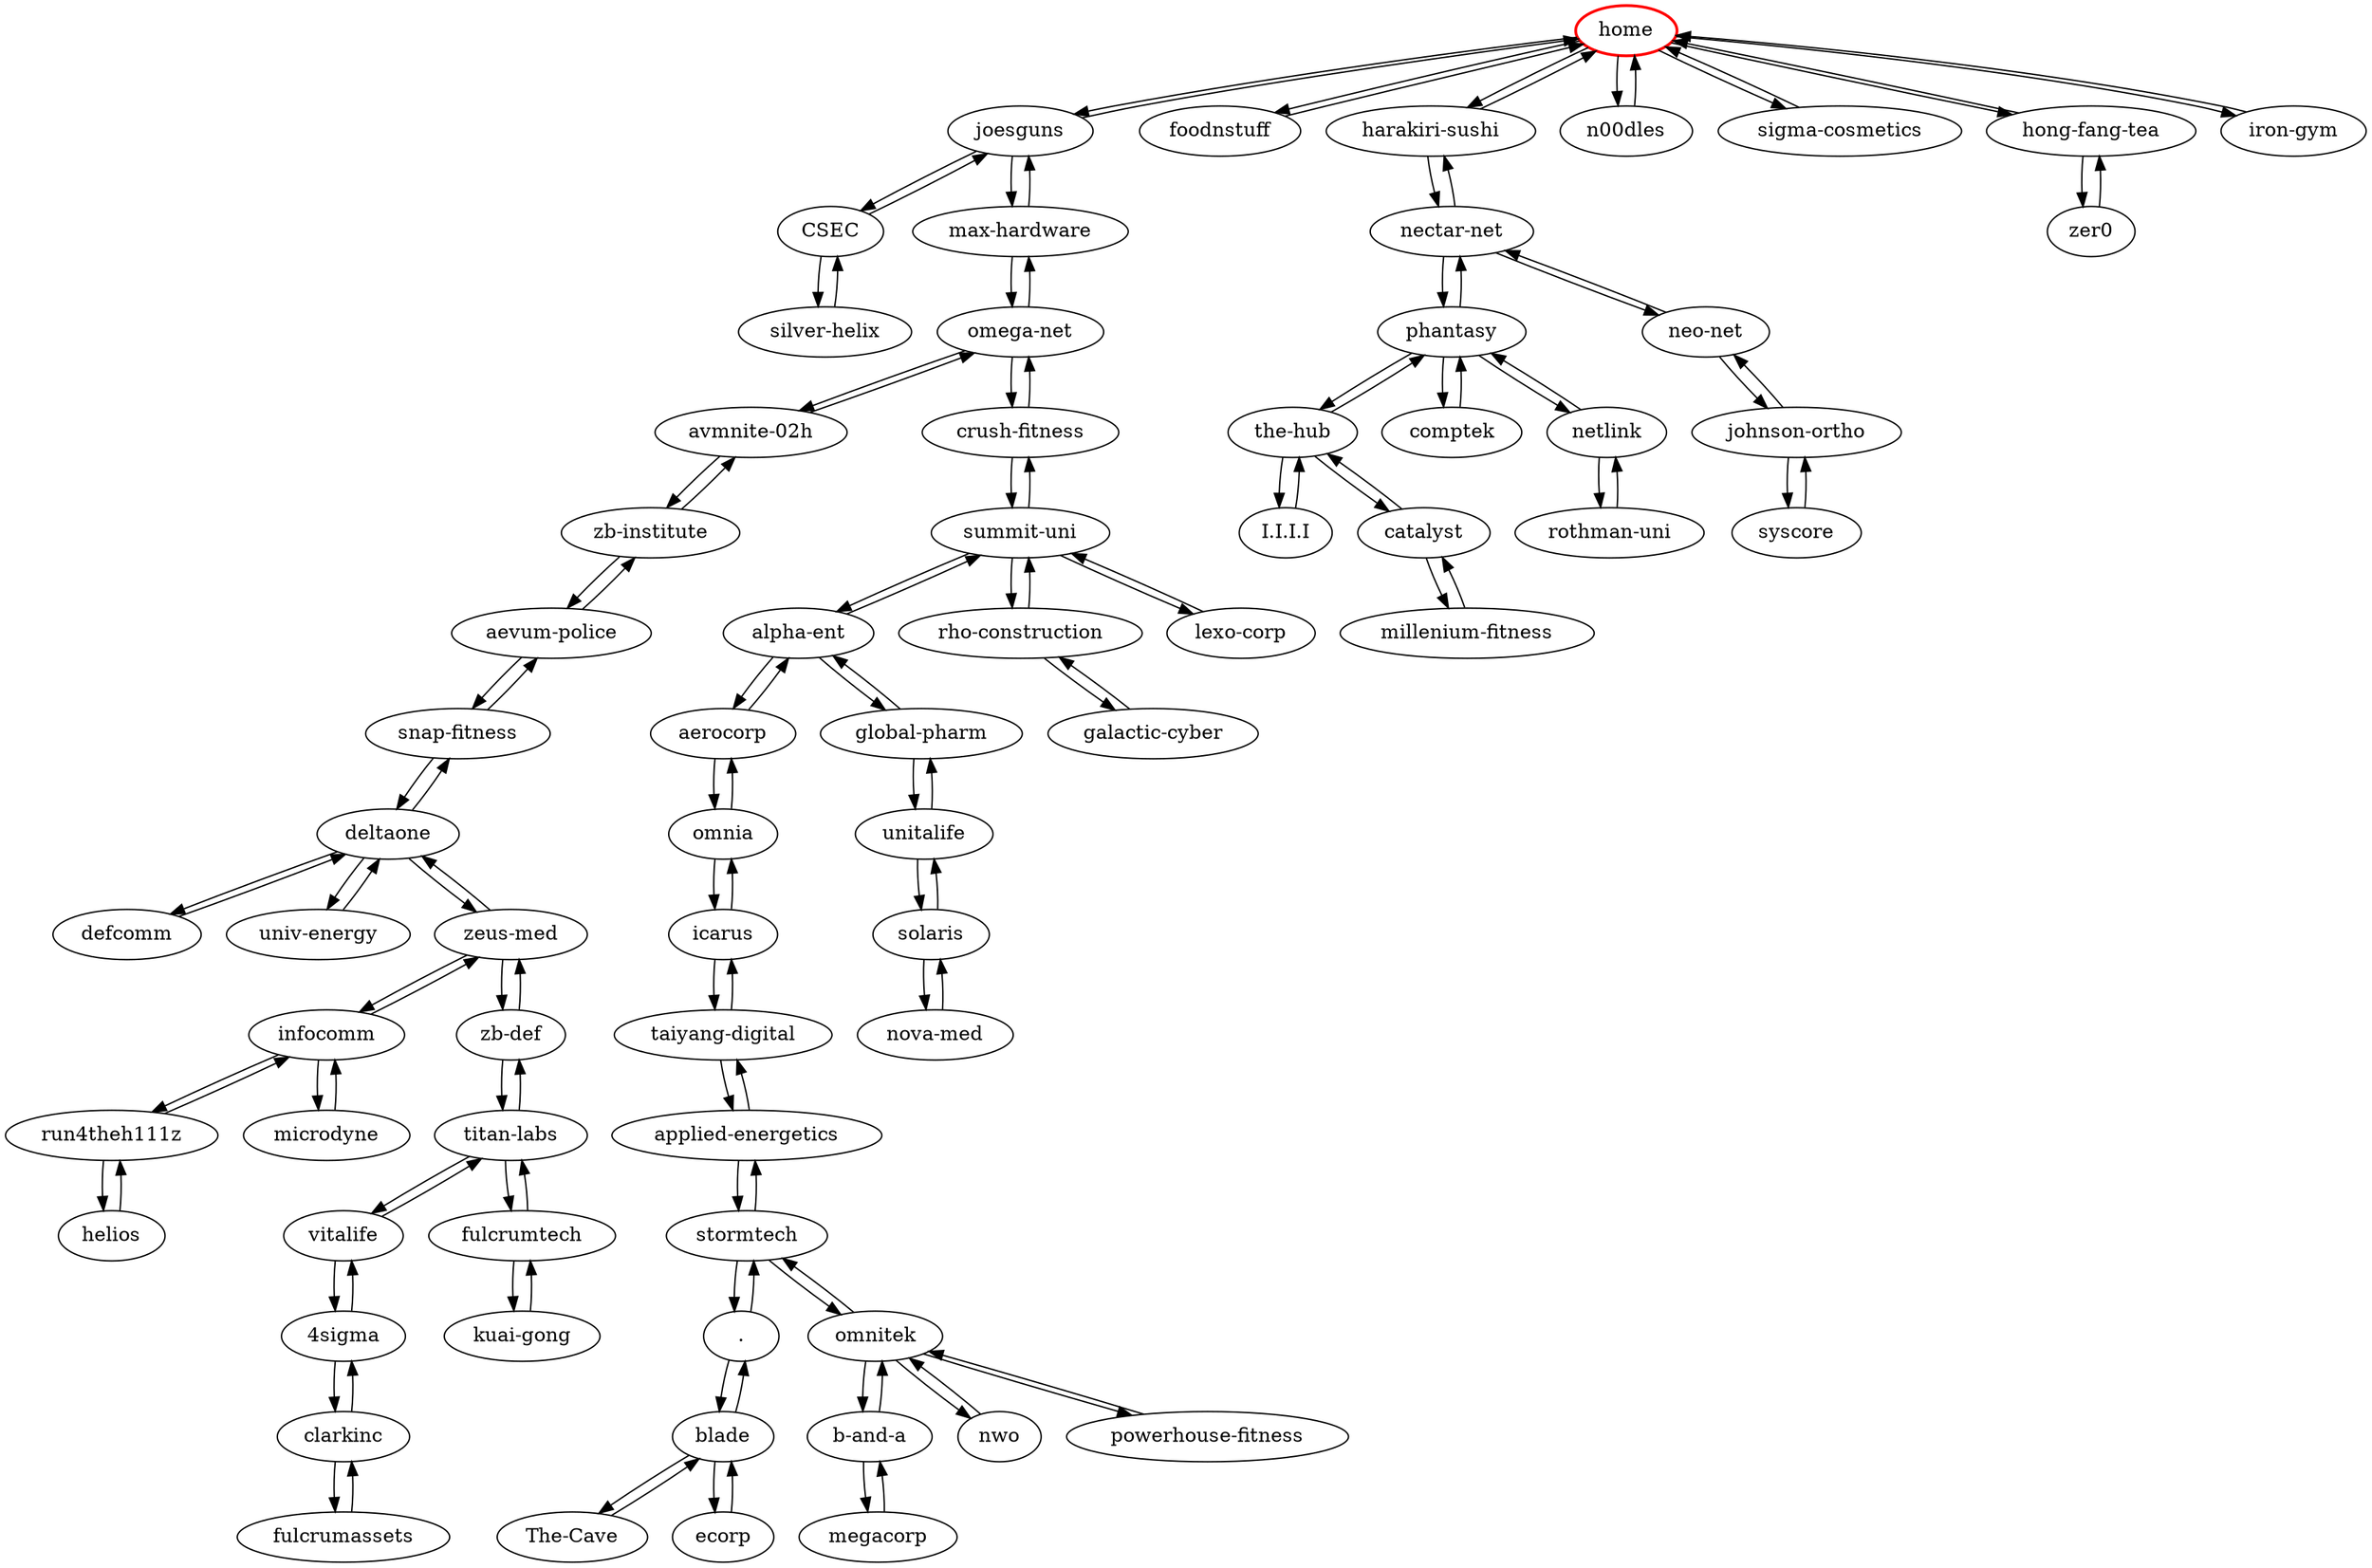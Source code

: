 digraph bitburner {
  "home" [style=bold; color=red]
"stormtech" -> "."

"blade" -> "."

"vitalife" -> "4sigma"

"clarkinc" -> "4sigma"

"joesguns" -> "CSEC"

"silver-helix" -> "CSEC"

"the-hub" -> "I.I.I.I"

"blade" -> "The-Cave"

"alpha-ent" -> "aerocorp"

"omnia" -> "aerocorp"

"zb-institute" -> "aevum-police"

"snap-fitness" -> "aevum-police"

"summit-uni" -> "alpha-ent"

"aerocorp" -> "alpha-ent"

"global-pharm" -> "alpha-ent"

"taiyang-digital" -> "applied-energetics"

"stormtech" -> "applied-energetics"

"omega-net" -> "avmnite-02h"

"zb-institute" -> "avmnite-02h"

"omnitek" -> "b-and-a"

"megacorp" -> "b-and-a"

"." -> "blade"

"ecorp" -> "blade"

"The-Cave" -> "blade"

"the-hub" -> "catalyst"

"millenium-fitness" -> "catalyst"

"4sigma" -> "clarkinc"

"fulcrumassets" -> "clarkinc"

"phantasy" -> "comptek"

"omega-net" -> "crush-fitness"

"summit-uni" -> "crush-fitness"

"deltaone" -> "defcomm"

"snap-fitness" -> "deltaone"

"defcomm" -> "deltaone"

"univ-energy" -> "deltaone"

"zeus-med" -> "deltaone"

"blade" -> "ecorp"

"home" -> "foodnstuff"

"clarkinc" -> "fulcrumassets"

"titan-labs" -> "fulcrumtech"

"kuai-gong" -> "fulcrumtech"

"rho-construction" -> "galactic-cyber"

"alpha-ent" -> "global-pharm"

"unitalife" -> "global-pharm"

"home" -> "harakiri-sushi"

"nectar-net" -> "harakiri-sushi"

"run4theh111z" -> "helios"

"n00dles" -> "home"

"foodnstuff" -> "home"

"sigma-cosmetics" -> "home"

"joesguns" -> "home"

"hong-fang-tea" -> "home"

"harakiri-sushi" -> "home"

"iron-gym" -> "home"

"home" -> "hong-fang-tea"

"zer0" -> "hong-fang-tea"

"omnia" -> "icarus"

"taiyang-digital" -> "icarus"

"zeus-med" -> "infocomm"

"microdyne" -> "infocomm"

"run4theh111z" -> "infocomm"

"home" -> "iron-gym"

"home" -> "joesguns"

"max-hardware" -> "joesguns"

"CSEC" -> "joesguns"

"neo-net" -> "johnson-ortho"

"syscore" -> "johnson-ortho"

"fulcrumtech" -> "kuai-gong"

"summit-uni" -> "lexo-corp"

"joesguns" -> "max-hardware"

"omega-net" -> "max-hardware"

"b-and-a" -> "megacorp"

"infocomm" -> "microdyne"

"catalyst" -> "millenium-fitness"

"home" -> "n00dles"

"harakiri-sushi" -> "nectar-net"

"neo-net" -> "nectar-net"

"phantasy" -> "nectar-net"

"nectar-net" -> "neo-net"

"johnson-ortho" -> "neo-net"

"phantasy" -> "netlink"

"rothman-uni" -> "netlink"

"solaris" -> "nova-med"

"omnitek" -> "nwo"

"max-hardware" -> "omega-net"

"crush-fitness" -> "omega-net"

"avmnite-02h" -> "omega-net"

"aerocorp" -> "omnia"

"icarus" -> "omnia"

"stormtech" -> "omnitek"

"b-and-a" -> "omnitek"

"nwo" -> "omnitek"

"powerhouse-fitness" -> "omnitek"

"nectar-net" -> "phantasy"

"the-hub" -> "phantasy"

"comptek" -> "phantasy"

"netlink" -> "phantasy"

"omnitek" -> "powerhouse-fitness"

"summit-uni" -> "rho-construction"

"galactic-cyber" -> "rho-construction"

"netlink" -> "rothman-uni"

"infocomm" -> "run4theh111z"

"helios" -> "run4theh111z"

"home" -> "sigma-cosmetics"

"CSEC" -> "silver-helix"

"aevum-police" -> "snap-fitness"

"deltaone" -> "snap-fitness"

"unitalife" -> "solaris"

"nova-med" -> "solaris"

"applied-energetics" -> "stormtech"

"omnitek" -> "stormtech"

"." -> "stormtech"

"crush-fitness" -> "summit-uni"

"lexo-corp" -> "summit-uni"

"rho-construction" -> "summit-uni"

"alpha-ent" -> "summit-uni"

"johnson-ortho" -> "syscore"

"icarus" -> "taiyang-digital"

"applied-energetics" -> "taiyang-digital"

"phantasy" -> "the-hub"

"catalyst" -> "the-hub"

"I.I.I.I" -> "the-hub"

"zb-def" -> "titan-labs"

"fulcrumtech" -> "titan-labs"

"vitalife" -> "titan-labs"

"global-pharm" -> "unitalife"

"solaris" -> "unitalife"

"deltaone" -> "univ-energy"

"titan-labs" -> "vitalife"

"4sigma" -> "vitalife"

"zeus-med" -> "zb-def"

"titan-labs" -> "zb-def"

"avmnite-02h" -> "zb-institute"

"aevum-police" -> "zb-institute"

"hong-fang-tea" -> "zer0"

"deltaone" -> "zeus-med"

"infocomm" -> "zeus-med"

"zb-def" -> "zeus-med"
}
